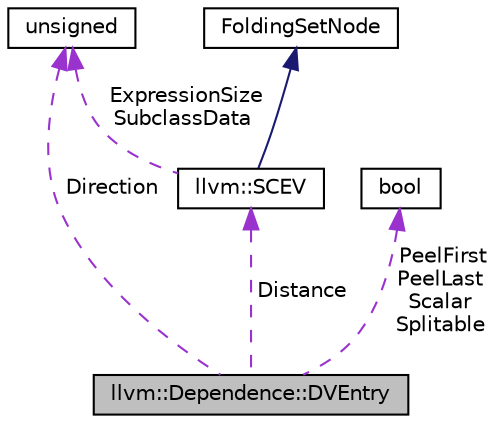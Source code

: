 digraph "llvm::Dependence::DVEntry"
{
 // LATEX_PDF_SIZE
  bgcolor="transparent";
  edge [fontname="Helvetica",fontsize="10",labelfontname="Helvetica",labelfontsize="10"];
  node [fontname="Helvetica",fontsize="10",shape="box"];
  Node1 [label="llvm::Dependence::DVEntry",height=0.2,width=0.4,color="black", fillcolor="grey75", style="filled", fontcolor="black",tooltip="Dependence::DVEntry - Each level in the distance/direction vector has a direction (or perhaps a union..."];
  Node2 -> Node1 [dir="back",color="darkorchid3",fontsize="10",style="dashed",label=" Direction" ,fontname="Helvetica"];
  Node2 [label="unsigned",height=0.2,width=0.4,color="black",URL="$classunsigned.html",tooltip=" "];
  Node3 -> Node1 [dir="back",color="darkorchid3",fontsize="10",style="dashed",label=" PeelFirst\nPeelLast\nScalar\nSplitable" ,fontname="Helvetica"];
  Node3 [label="bool",height=0.2,width=0.4,color="black",URL="$classbool.html",tooltip=" "];
  Node4 -> Node1 [dir="back",color="darkorchid3",fontsize="10",style="dashed",label=" Distance" ,fontname="Helvetica"];
  Node4 [label="llvm::SCEV",height=0.2,width=0.4,color="black",URL="$classllvm_1_1SCEV.html",tooltip="This class represents an analyzed expression in the program."];
  Node5 -> Node4 [dir="back",color="midnightblue",fontsize="10",style="solid",fontname="Helvetica"];
  Node5 [label="FoldingSetNode",height=0.2,width=0.4,color="black",URL="$classllvm_1_1FoldingSetBase_1_1Node.html",tooltip="Node - This class is used to maintain the singly linked bucket list in a folding set."];
  Node2 -> Node4 [dir="back",color="darkorchid3",fontsize="10",style="dashed",label=" ExpressionSize\nSubclassData" ,fontname="Helvetica"];
}
